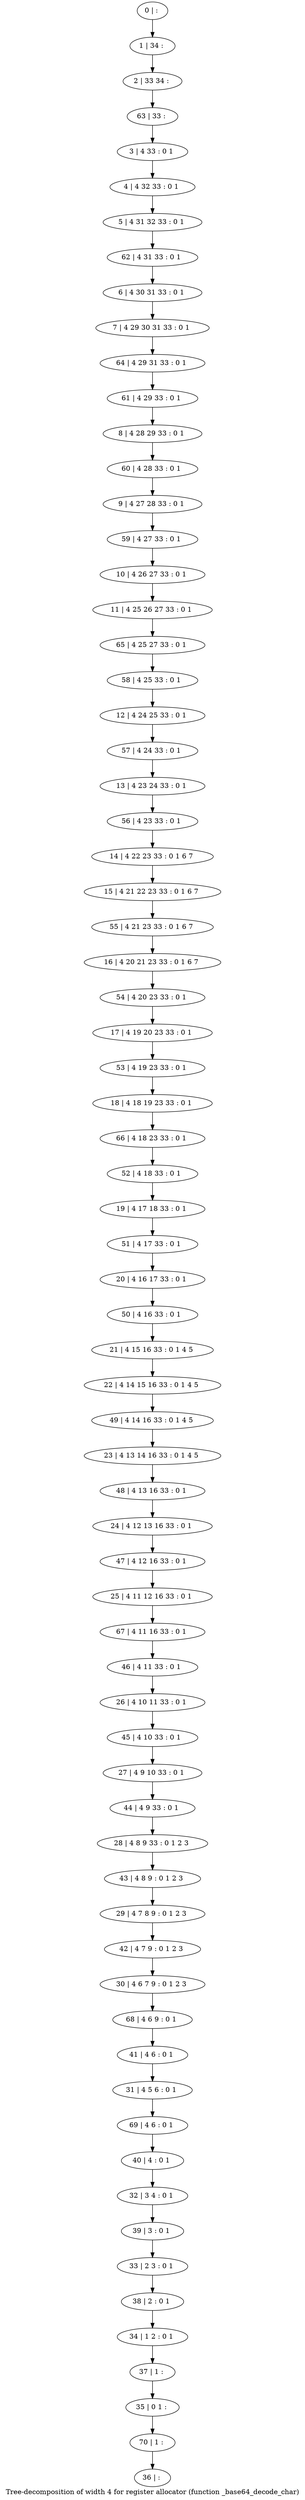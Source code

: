 digraph G {
graph [label="Tree-decomposition of width 4 for register allocator (function _base64_decode_char)"]
0[label="0 | : "];
1[label="1 | 34 : "];
2[label="2 | 33 34 : "];
3[label="3 | 4 33 : 0 1 "];
4[label="4 | 4 32 33 : 0 1 "];
5[label="5 | 4 31 32 33 : 0 1 "];
6[label="6 | 4 30 31 33 : 0 1 "];
7[label="7 | 4 29 30 31 33 : 0 1 "];
8[label="8 | 4 28 29 33 : 0 1 "];
9[label="9 | 4 27 28 33 : 0 1 "];
10[label="10 | 4 26 27 33 : 0 1 "];
11[label="11 | 4 25 26 27 33 : 0 1 "];
12[label="12 | 4 24 25 33 : 0 1 "];
13[label="13 | 4 23 24 33 : 0 1 "];
14[label="14 | 4 22 23 33 : 0 1 6 7 "];
15[label="15 | 4 21 22 23 33 : 0 1 6 7 "];
16[label="16 | 4 20 21 23 33 : 0 1 6 7 "];
17[label="17 | 4 19 20 23 33 : 0 1 "];
18[label="18 | 4 18 19 23 33 : 0 1 "];
19[label="19 | 4 17 18 33 : 0 1 "];
20[label="20 | 4 16 17 33 : 0 1 "];
21[label="21 | 4 15 16 33 : 0 1 4 5 "];
22[label="22 | 4 14 15 16 33 : 0 1 4 5 "];
23[label="23 | 4 13 14 16 33 : 0 1 4 5 "];
24[label="24 | 4 12 13 16 33 : 0 1 "];
25[label="25 | 4 11 12 16 33 : 0 1 "];
26[label="26 | 4 10 11 33 : 0 1 "];
27[label="27 | 4 9 10 33 : 0 1 "];
28[label="28 | 4 8 9 33 : 0 1 2 3 "];
29[label="29 | 4 7 8 9 : 0 1 2 3 "];
30[label="30 | 4 6 7 9 : 0 1 2 3 "];
31[label="31 | 4 5 6 : 0 1 "];
32[label="32 | 3 4 : 0 1 "];
33[label="33 | 2 3 : 0 1 "];
34[label="34 | 1 2 : 0 1 "];
35[label="35 | 0 1 : "];
36[label="36 | : "];
37[label="37 | 1 : "];
38[label="38 | 2 : 0 1 "];
39[label="39 | 3 : 0 1 "];
40[label="40 | 4 : 0 1 "];
41[label="41 | 4 6 : 0 1 "];
42[label="42 | 4 7 9 : 0 1 2 3 "];
43[label="43 | 4 8 9 : 0 1 2 3 "];
44[label="44 | 4 9 33 : 0 1 "];
45[label="45 | 4 10 33 : 0 1 "];
46[label="46 | 4 11 33 : 0 1 "];
47[label="47 | 4 12 16 33 : 0 1 "];
48[label="48 | 4 13 16 33 : 0 1 "];
49[label="49 | 4 14 16 33 : 0 1 4 5 "];
50[label="50 | 4 16 33 : 0 1 "];
51[label="51 | 4 17 33 : 0 1 "];
52[label="52 | 4 18 33 : 0 1 "];
53[label="53 | 4 19 23 33 : 0 1 "];
54[label="54 | 4 20 23 33 : 0 1 "];
55[label="55 | 4 21 23 33 : 0 1 6 7 "];
56[label="56 | 4 23 33 : 0 1 "];
57[label="57 | 4 24 33 : 0 1 "];
58[label="58 | 4 25 33 : 0 1 "];
59[label="59 | 4 27 33 : 0 1 "];
60[label="60 | 4 28 33 : 0 1 "];
61[label="61 | 4 29 33 : 0 1 "];
62[label="62 | 4 31 33 : 0 1 "];
63[label="63 | 33 : "];
64[label="64 | 4 29 31 33 : 0 1 "];
65[label="65 | 4 25 27 33 : 0 1 "];
66[label="66 | 4 18 23 33 : 0 1 "];
67[label="67 | 4 11 16 33 : 0 1 "];
68[label="68 | 4 6 9 : 0 1 "];
69[label="69 | 4 6 : 0 1 "];
70[label="70 | 1 : "];
0->1 ;
1->2 ;
3->4 ;
4->5 ;
6->7 ;
10->11 ;
14->15 ;
21->22 ;
37->35 ;
34->37 ;
38->34 ;
33->38 ;
39->33 ;
32->39 ;
40->32 ;
41->31 ;
42->30 ;
29->42 ;
43->29 ;
28->43 ;
44->28 ;
27->44 ;
45->27 ;
26->45 ;
46->26 ;
47->25 ;
24->47 ;
48->24 ;
23->48 ;
49->23 ;
22->49 ;
50->21 ;
20->50 ;
51->20 ;
19->51 ;
52->19 ;
53->18 ;
17->53 ;
54->17 ;
16->54 ;
55->16 ;
15->55 ;
56->14 ;
13->56 ;
57->13 ;
12->57 ;
58->12 ;
59->10 ;
9->59 ;
60->9 ;
8->60 ;
61->8 ;
62->6 ;
5->62 ;
63->3 ;
2->63 ;
64->61 ;
7->64 ;
65->58 ;
11->65 ;
66->52 ;
18->66 ;
67->46 ;
25->67 ;
68->41 ;
30->68 ;
69->40 ;
31->69 ;
70->36 ;
35->70 ;
}
